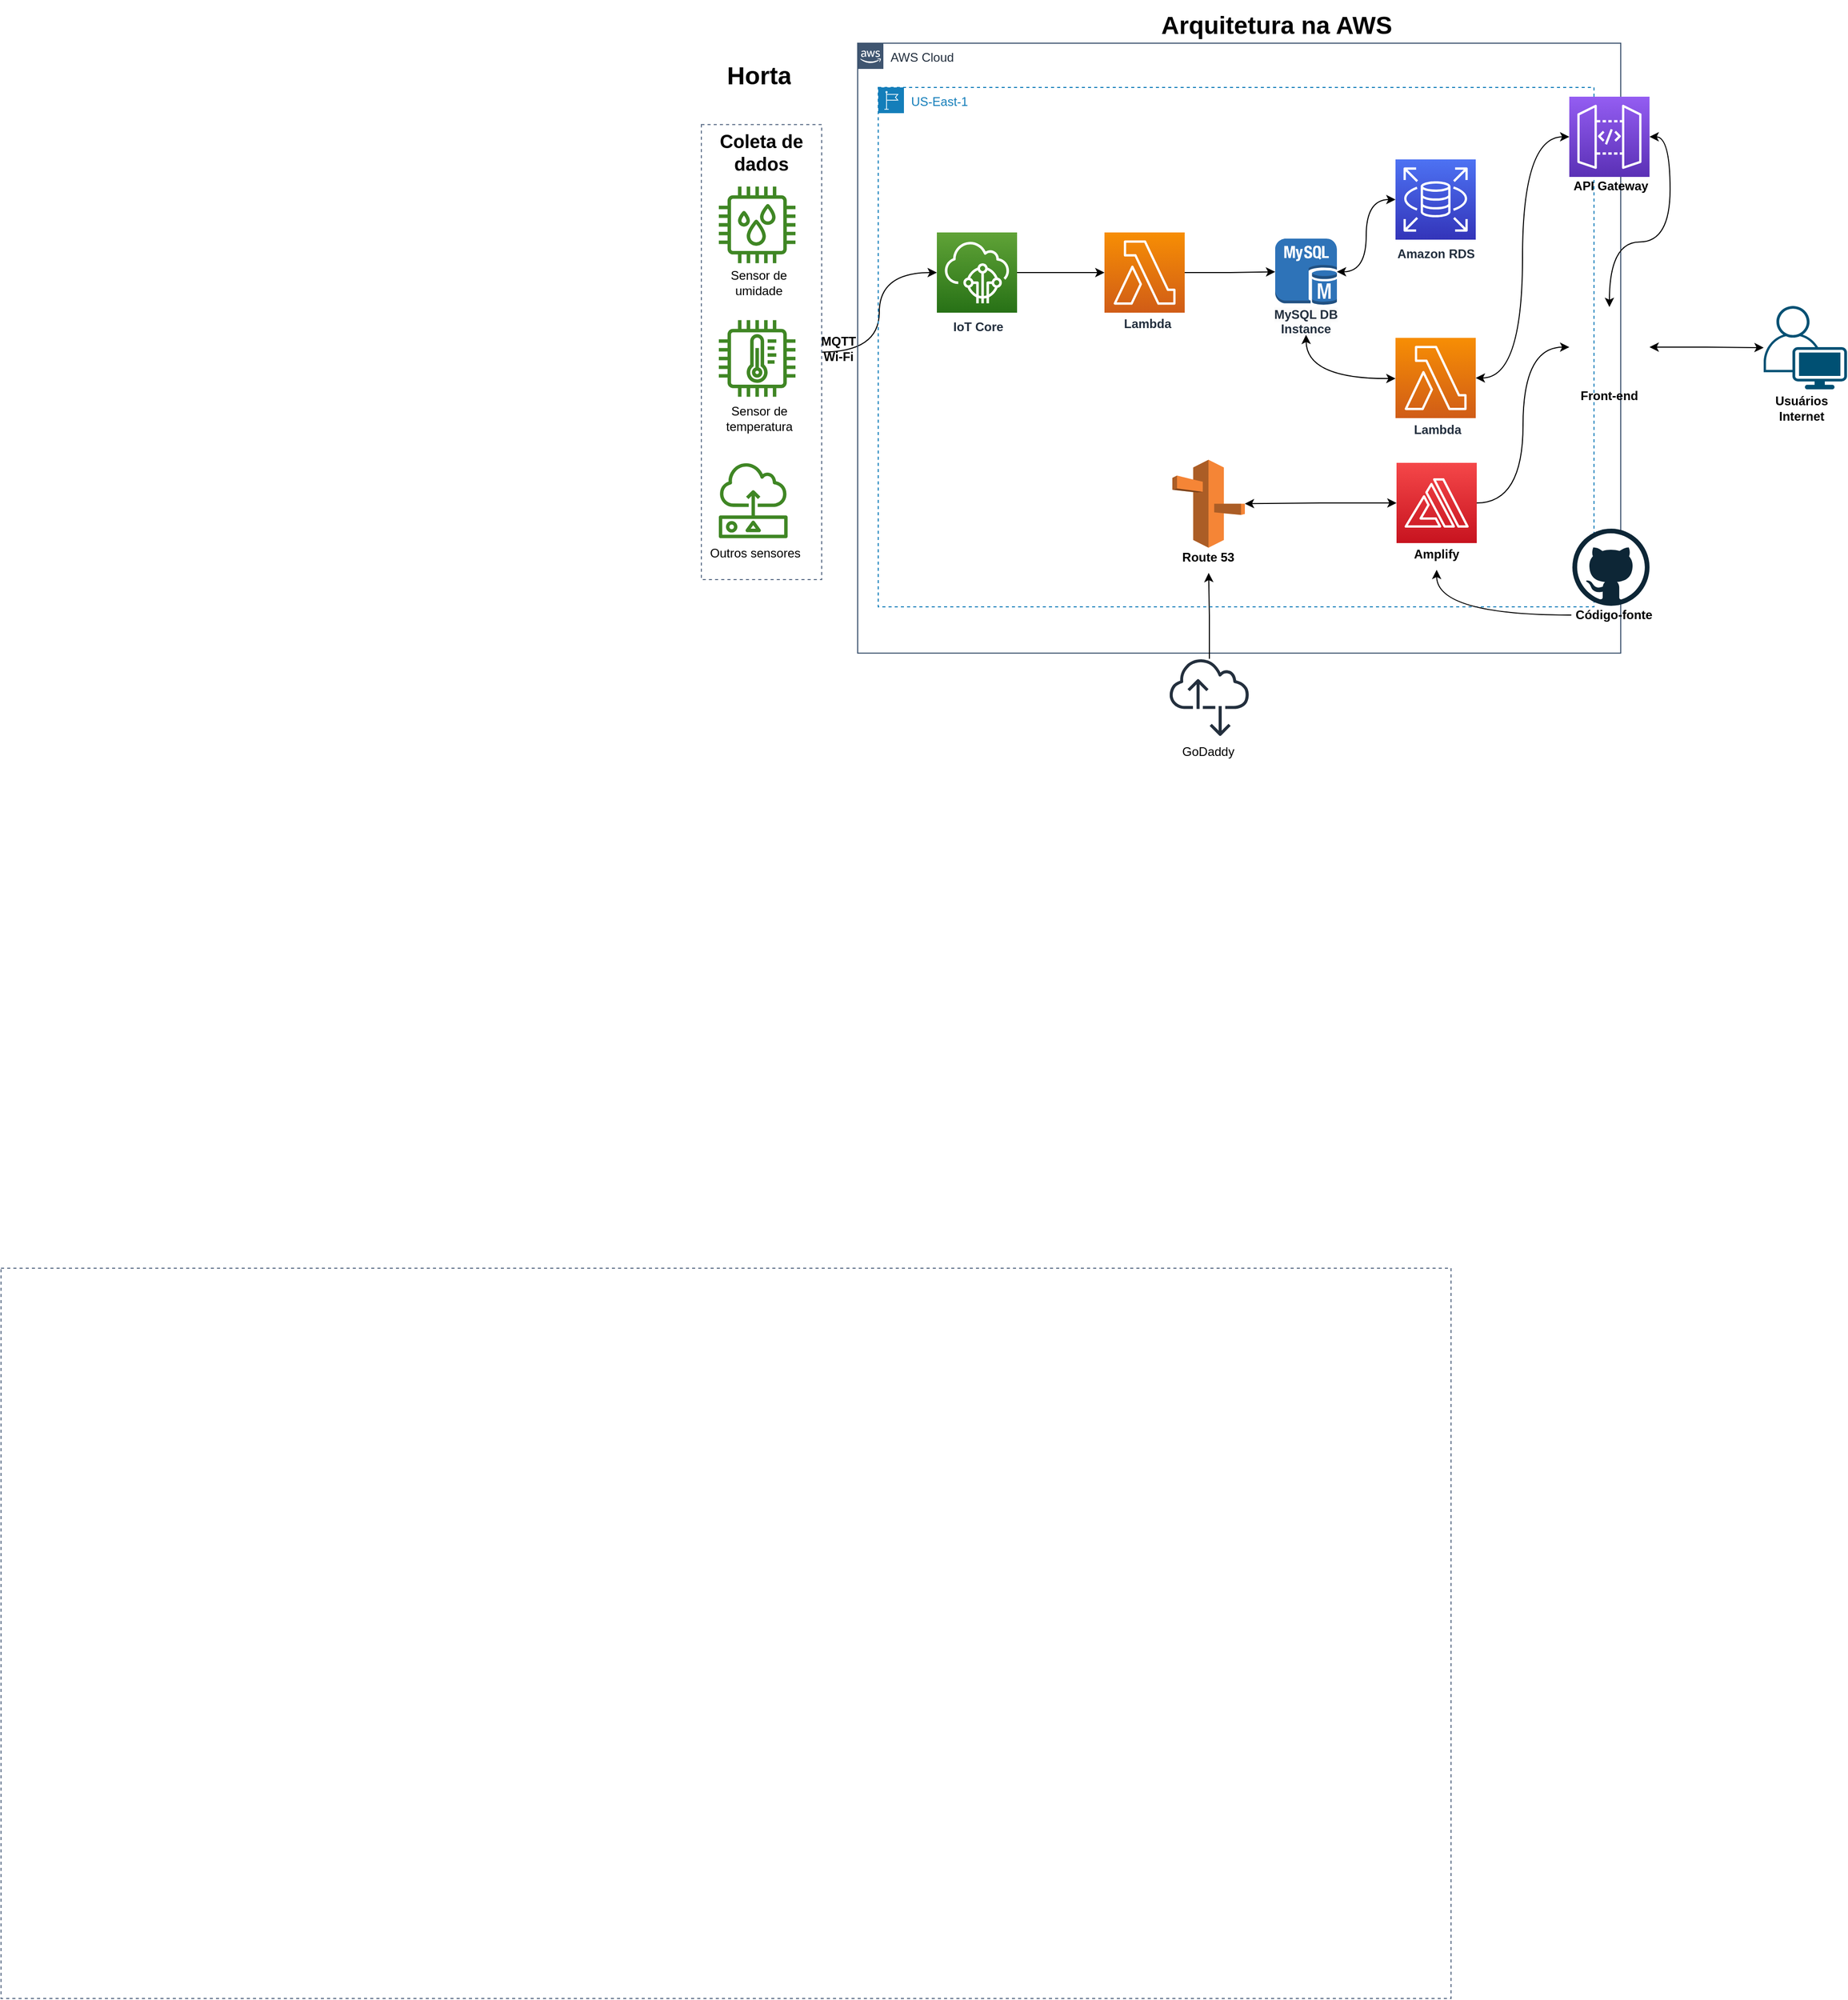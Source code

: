 <mxfile version="21.6.8" type="github">
  <diagram id="Ht1M8jgEwFfnCIfOTk4-" name="Page-1">
    <mxGraphModel dx="2234" dy="2758" grid="0" gridSize="10" guides="1" tooltips="1" connect="1" arrows="1" fold="1" page="0" pageScale="1" pageWidth="1169" pageHeight="827" background="#ffffff" math="0" shadow="0">
      <root>
        <mxCell id="0" />
        <mxCell id="1" parent="0" />
        <mxCell id="kr5C1dYKx8-NlbAN7hlA-49" style="edgeStyle=orthogonalEdgeStyle;rounded=0;orthogonalLoop=1;jettySize=auto;html=1;curved=1;" parent="1" source="kr5C1dYKx8-NlbAN7hlA-40" target="kr5C1dYKx8-NlbAN7hlA-3" edge="1">
          <mxGeometry relative="1" as="geometry" />
        </mxCell>
        <mxCell id="UEzPUAAOIrF-is8g5C7q-154" value="AWS Cloud" style="points=[[0,0],[0.25,0],[0.5,0],[0.75,0],[1,0],[1,0.25],[1,0.5],[1,0.75],[1,1],[0.75,1],[0.5,1],[0.25,1],[0,1],[0,0.75],[0,0.5],[0,0.25]];outlineConnect=0;gradientColor=none;html=1;whiteSpace=wrap;fontSize=12;fontStyle=0;shape=mxgraph.aws4.group;grIcon=mxgraph.aws4.group_aws_cloud_alt;strokeColor=#3F5570;fillColor=none;verticalAlign=top;align=left;spacingLeft=30;fontColor=#232F3E;dashed=0;labelBackgroundColor=#ffffff;container=0;pointerEvents=0;collapsible=0;recursiveResize=0;" parent="1" vertex="1">
          <mxGeometry x="377" y="-1667" width="742" height="593" as="geometry" />
        </mxCell>
        <mxCell id="kr5C1dYKx8-NlbAN7hlA-20" value="&lt;h1&gt;&lt;span style=&quot;background-color: initial;&quot;&gt;Horta&lt;/span&gt;&lt;br&gt;&lt;/h1&gt;" style="text;html=1;strokeColor=none;fillColor=none;spacing=5;spacingTop=-20;whiteSpace=wrap;overflow=hidden;rounded=0;" parent="1" vertex="1">
          <mxGeometry x="245" y="-1655" width="70" height="40" as="geometry" />
        </mxCell>
        <mxCell id="kr5C1dYKx8-NlbAN7hlA-2" value="Arquitetura na AWS" style="text;strokeColor=none;fillColor=none;html=1;fontSize=24;fontStyle=1;verticalAlign=middle;align=center;" parent="1" vertex="1">
          <mxGeometry x="631.5" y="-1709" width="305" height="50" as="geometry" />
        </mxCell>
        <mxCell id="kr5C1dYKx8-NlbAN7hlA-54" value="MQTT&lt;br&gt;Wi-Fi" style="text;html=1;align=center;verticalAlign=middle;resizable=0;points=[];autosize=1;strokeColor=none;fillColor=none;fontStyle=1" parent="1" vertex="1">
          <mxGeometry x="332" y="-1390.5" width="52" height="41" as="geometry" />
        </mxCell>
        <mxCell id="kr5C1dYKx8-NlbAN7hlA-90" value="" style="fillColor=none;strokeColor=#5A6C86;dashed=1;verticalAlign=top;fontStyle=0;fontColor=#5A6C86;whiteSpace=wrap;html=1;" parent="1" vertex="1">
          <mxGeometry x="-456" y="-476" width="1410" height="710" as="geometry" />
        </mxCell>
        <mxCell id="ZWRgUhdpEPvsVWQrZUbX-24" style="edgeStyle=orthogonalEdgeStyle;rounded=0;orthogonalLoop=1;jettySize=auto;html=1;" parent="1" source="ZWRgUhdpEPvsVWQrZUbX-22" target="ZWRgUhdpEPvsVWQrZUbX-20" edge="1">
          <mxGeometry relative="1" as="geometry" />
        </mxCell>
        <mxCell id="ZWRgUhdpEPvsVWQrZUbX-25" value="" style="group;fontStyle=1" parent="1" vertex="1" connectable="0">
          <mxGeometry x="680" y="-1070" width="78" height="107" as="geometry" />
        </mxCell>
        <mxCell id="ZWRgUhdpEPvsVWQrZUbX-22" value="" style="sketch=0;outlineConnect=0;fontColor=#232F3E;gradientColor=none;fillColor=#232F3D;strokeColor=none;dashed=0;verticalLabelPosition=bottom;verticalAlign=top;align=center;html=1;fontSize=12;fontStyle=0;aspect=fixed;pointerEvents=1;shape=mxgraph.aws4.internet_alt2;" parent="ZWRgUhdpEPvsVWQrZUbX-25" vertex="1">
          <mxGeometry width="78" height="78" as="geometry" />
        </mxCell>
        <mxCell id="ZWRgUhdpEPvsVWQrZUbX-23" value="GoDaddy" style="text;html=1;strokeColor=none;fillColor=none;align=center;verticalAlign=middle;whiteSpace=wrap;rounded=0;" parent="ZWRgUhdpEPvsVWQrZUbX-25" vertex="1">
          <mxGeometry x="8" y="77" width="60" height="30" as="geometry" />
        </mxCell>
        <mxCell id="ZWRgUhdpEPvsVWQrZUbX-46" value="" style="group" parent="1" vertex="1" connectable="0">
          <mxGeometry x="222" y="-1594.5" width="120" height="449" as="geometry" />
        </mxCell>
        <mxCell id="kr5C1dYKx8-NlbAN7hlA-40" value="&lt;font color=&quot;#000000&quot; style=&quot;font-size: 18px;&quot;&gt;&lt;b&gt;Coleta de dados&lt;/b&gt;&lt;/font&gt;" style="fillColor=none;strokeColor=#5A6C86;dashed=1;verticalAlign=top;fontStyle=0;fontColor=#5A6C86;whiteSpace=wrap;html=1;" parent="ZWRgUhdpEPvsVWQrZUbX-46" vertex="1">
          <mxGeometry x="3" y="6.687" width="117" height="442.313" as="geometry" />
        </mxCell>
        <mxCell id="kr5C1dYKx8-NlbAN7hlA-21" value="" style="group" parent="ZWRgUhdpEPvsVWQrZUbX-46" vertex="1" connectable="0">
          <mxGeometry x="20" y="66.872" width="78" height="255.548" as="geometry" />
        </mxCell>
        <mxCell id="kr5C1dYKx8-NlbAN7hlA-23" value="" style="group" parent="kr5C1dYKx8-NlbAN7hlA-21" vertex="1" connectable="0">
          <mxGeometry width="78" height="255.548" as="geometry" />
        </mxCell>
        <mxCell id="kr5C1dYKx8-NlbAN7hlA-17" value="" style="sketch=0;outlineConnect=0;fontColor=#232F3E;gradientColor=none;fillColor=#3F8624;strokeColor=none;dashed=0;verticalLabelPosition=bottom;verticalAlign=top;align=center;html=1;fontSize=12;fontStyle=0;aspect=fixed;pointerEvents=1;shape=mxgraph.aws4.iot_thing_humidity_sensor;" parent="kr5C1dYKx8-NlbAN7hlA-23" vertex="1">
          <mxGeometry width="74.515" height="74.515" as="geometry" />
        </mxCell>
        <mxCell id="kr5C1dYKx8-NlbAN7hlA-19" value="Sensor de umidade" style="text;html=1;strokeColor=none;fillColor=none;align=center;verticalAlign=middle;whiteSpace=wrap;rounded=0;" parent="kr5C1dYKx8-NlbAN7hlA-23" vertex="1">
          <mxGeometry x="9" y="74.515" width="60" height="38.213" as="geometry" />
        </mxCell>
        <mxCell id="kr5C1dYKx8-NlbAN7hlA-24" value="" style="group" parent="kr5C1dYKx8-NlbAN7hlA-23" vertex="1" connectable="0">
          <mxGeometry y="124.191" width="78" height="120.37" as="geometry" />
        </mxCell>
        <mxCell id="kr5C1dYKx8-NlbAN7hlA-42" value="" style="group" parent="kr5C1dYKx8-NlbAN7hlA-24" vertex="1" connectable="0">
          <mxGeometry y="5.732" width="78" height="114.638" as="geometry" />
        </mxCell>
        <mxCell id="kr5C1dYKx8-NlbAN7hlA-22" value="Sensor de temperatura" style="text;html=1;strokeColor=none;fillColor=none;align=center;verticalAlign=middle;whiteSpace=wrap;rounded=0;" parent="kr5C1dYKx8-NlbAN7hlA-42" vertex="1">
          <mxGeometry x="8.5" y="76.426" width="61" height="38.213" as="geometry" />
        </mxCell>
        <mxCell id="kr5C1dYKx8-NlbAN7hlA-41" value="" style="sketch=0;outlineConnect=0;fontColor=#232F3E;gradientColor=none;fillColor=#3F8624;strokeColor=none;dashed=0;verticalLabelPosition=bottom;verticalAlign=top;align=center;html=1;fontSize=12;fontStyle=0;aspect=fixed;pointerEvents=1;shape=mxgraph.aws4.iot_thing_temperature_sensor;" parent="kr5C1dYKx8-NlbAN7hlA-42" vertex="1">
          <mxGeometry width="74.515" height="74.515" as="geometry" />
        </mxCell>
        <mxCell id="kr5C1dYKx8-NlbAN7hlA-46" value="" style="sketch=0;outlineConnect=0;fontColor=#232F3E;gradientColor=none;fillColor=#3F8624;strokeColor=none;dashed=0;verticalLabelPosition=bottom;verticalAlign=top;align=center;html=1;fontSize=12;fontStyle=0;aspect=fixed;pointerEvents=1;shape=mxgraph.aws4.sensor;" parent="ZWRgUhdpEPvsVWQrZUbX-46" vertex="1">
          <mxGeometry x="20" y="334.362" width="66.872" height="74.515" as="geometry" />
        </mxCell>
        <mxCell id="kr5C1dYKx8-NlbAN7hlA-47" value="Outros sensores" style="text;html=1;align=center;verticalAlign=middle;resizable=0;points=[];autosize=1;strokeColor=none;fillColor=none;" parent="ZWRgUhdpEPvsVWQrZUbX-46" vertex="1">
          <mxGeometry y="408.877" width="110" height="30" as="geometry" />
        </mxCell>
        <mxCell id="kr5C1dYKx8-NlbAN7hlA-50" value="US-East-1&lt;br&gt;" style="points=[[0,0],[0.25,0],[0.5,0],[0.75,0],[1,0],[1,0.25],[1,0.5],[1,0.75],[1,1],[0.75,1],[0.5,1],[0.25,1],[0,1],[0,0.75],[0,0.5],[0,0.25]];outlineConnect=0;gradientColor=none;html=1;whiteSpace=wrap;fontSize=12;fontStyle=0;container=1;pointerEvents=0;collapsible=0;recursiveResize=0;shape=mxgraph.aws4.group;grIcon=mxgraph.aws4.group_region;strokeColor=#147EBA;fillColor=none;verticalAlign=top;align=left;spacingLeft=30;fontColor=#147EBA;dashed=1;" parent="1" vertex="1">
          <mxGeometry x="397" y="-1624" width="696" height="505" as="geometry" />
        </mxCell>
        <mxCell id="PHAPixelp1myfmrrP2Om-14" style="edgeStyle=orthogonalEdgeStyle;rounded=0;orthogonalLoop=1;jettySize=auto;html=1;startArrow=classic;startFill=1;curved=1;" parent="kr5C1dYKx8-NlbAN7hlA-50" source="kr5C1dYKx8-NlbAN7hlA-10" target="kr5C1dYKx8-NlbAN7hlA-13" edge="1">
          <mxGeometry relative="1" as="geometry" />
        </mxCell>
        <mxCell id="kr5C1dYKx8-NlbAN7hlA-10" value="&lt;b&gt;Amazon RDS&lt;/b&gt;" style="sketch=0;points=[[0,0,0],[0.25,0,0],[0.5,0,0],[0.75,0,0],[1,0,0],[0,1,0],[0.25,1,0],[0.5,1,0],[0.75,1,0],[1,1,0],[0,0.25,0],[0,0.5,0],[0,0.75,0],[1,0.25,0],[1,0.5,0],[1,0.75,0]];outlineConnect=0;fontColor=#232F3E;gradientColor=#4D72F3;gradientDirection=north;fillColor=#3334B9;strokeColor=#ffffff;dashed=0;verticalLabelPosition=bottom;verticalAlign=top;align=center;html=1;fontSize=12;fontStyle=0;aspect=fixed;shape=mxgraph.aws4.resourceIcon;resIcon=mxgraph.aws4.rds;" parent="kr5C1dYKx8-NlbAN7hlA-50" vertex="1">
          <mxGeometry x="503" y="70" width="78" height="78" as="geometry" />
        </mxCell>
        <mxCell id="kr5C1dYKx8-NlbAN7hlA-16" value="" style="group;fontStyle=0" parent="kr5C1dYKx8-NlbAN7hlA-50" vertex="1" connectable="0">
          <mxGeometry x="381" y="147" width="70" height="99.5" as="geometry" />
        </mxCell>
        <mxCell id="kr5C1dYKx8-NlbAN7hlA-13" value="" style="outlineConnect=0;dashed=0;verticalLabelPosition=bottom;verticalAlign=top;align=center;html=1;shape=mxgraph.aws3.mysql_db_instance;fillColor=#2E73B8;gradientColor=none;" parent="kr5C1dYKx8-NlbAN7hlA-16" vertex="1">
          <mxGeometry x="5" width="60" height="64.5" as="geometry" />
        </mxCell>
        <mxCell id="kr5C1dYKx8-NlbAN7hlA-14" value="&lt;span style=&quot;color: rgb(35, 47, 62); font-family: Helvetica; font-size: 12px; font-style: normal; font-variant-ligatures: normal; font-variant-caps: normal; letter-spacing: normal; orphans: 2; text-indent: 0px; text-transform: none; widows: 2; word-spacing: 0px; -webkit-text-stroke-width: 0px; background-color: rgb(251, 251, 251); text-decoration-thickness: initial; text-decoration-style: initial; text-decoration-color: initial; float: none; display: inline !important;&quot;&gt;&lt;b&gt;MySQL DB Instance&lt;/b&gt;&lt;/span&gt;" style="text;whiteSpace=wrap;html=1;align=center;fillColor=none;" parent="kr5C1dYKx8-NlbAN7hlA-16" vertex="1">
          <mxGeometry y="59.5" width="70" height="40" as="geometry" />
        </mxCell>
        <mxCell id="PHAPixelp1myfmrrP2Om-18" style="edgeStyle=orthogonalEdgeStyle;rounded=0;orthogonalLoop=1;jettySize=auto;html=1;curved=1;startArrow=classic;startFill=1;" parent="kr5C1dYKx8-NlbAN7hlA-50" edge="1">
          <mxGeometry relative="1" as="geometry">
            <mxPoint x="503" y="283" as="sourcePoint" />
            <mxPoint x="416" y="240.5" as="targetPoint" />
          </mxGeometry>
        </mxCell>
        <mxCell id="PHAPixelp1myfmrrP2Om-1" value="" style="sketch=0;points=[[0,0,0],[0.25,0,0],[0.5,0,0],[0.75,0,0],[1,0,0],[0,1,0],[0.25,1,0],[0.5,1,0],[0.75,1,0],[1,1,0],[0,0.25,0],[0,0.5,0],[0,0.75,0],[1,0.25,0],[1,0.5,0],[1,0.75,0]];outlineConnect=0;fontColor=#232F3E;gradientColor=#F78E04;gradientDirection=north;fillColor=#D05C17;strokeColor=#ffffff;dashed=0;verticalLabelPosition=bottom;verticalAlign=top;align=center;html=1;fontSize=12;fontStyle=0;aspect=fixed;shape=mxgraph.aws4.resourceIcon;resIcon=mxgraph.aws4.lambda;" parent="kr5C1dYKx8-NlbAN7hlA-50" vertex="1">
          <mxGeometry x="503" y="243.5" width="78" height="78" as="geometry" />
        </mxCell>
        <mxCell id="kr5C1dYKx8-NlbAN7hlA-8" value="" style="group" parent="kr5C1dYKx8-NlbAN7hlA-50" vertex="1" connectable="0">
          <mxGeometry x="57" y="141" width="78" height="118" as="geometry" />
        </mxCell>
        <mxCell id="kr5C1dYKx8-NlbAN7hlA-6" value="&lt;div style=&quot;text-align: center;&quot;&gt;&lt;font color=&quot;#232f3e&quot;&gt;&lt;span style=&quot;background-color: rgb(255, 255, 255);&quot;&gt;IoT Core&lt;/span&gt;&lt;/font&gt;&lt;/div&gt;" style="text;whiteSpace=wrap;html=1;fontStyle=1" parent="kr5C1dYKx8-NlbAN7hlA-8" vertex="1">
          <mxGeometry x="13.5" y="78" width="51" height="40" as="geometry" />
        </mxCell>
        <mxCell id="kr5C1dYKx8-NlbAN7hlA-3" value="" style="sketch=0;points=[[0,0,0],[0.25,0,0],[0.5,0,0],[0.75,0,0],[1,0,0],[0,1,0],[0.25,1,0],[0.5,1,0],[0.75,1,0],[1,1,0],[0,0.25,0],[0,0.5,0],[0,0.75,0],[1,0.25,0],[1,0.5,0],[1,0.75,0]];outlineConnect=0;fontColor=#232F3E;gradientColor=#60A337;gradientDirection=north;fillColor=#277116;strokeColor=#ffffff;dashed=0;verticalLabelPosition=bottom;verticalAlign=top;align=center;html=1;fontSize=12;fontStyle=0;aspect=fixed;shape=mxgraph.aws4.resourceIcon;resIcon=mxgraph.aws4.iot_core;" parent="kr5C1dYKx8-NlbAN7hlA-8" vertex="1">
          <mxGeometry width="78" height="78" as="geometry" />
        </mxCell>
        <mxCell id="kr5C1dYKx8-NlbAN7hlA-51" style="edgeStyle=orthogonalEdgeStyle;rounded=0;orthogonalLoop=1;jettySize=auto;html=1;exitX=1;exitY=0.5;exitDx=0;exitDy=0;exitPerimeter=0;" parent="kr5C1dYKx8-NlbAN7hlA-50" source="kr5C1dYKx8-NlbAN7hlA-3" target="PHAPixelp1myfmrrP2Om-6" edge="1">
          <mxGeometry relative="1" as="geometry">
            <mxPoint x="217.001" y="180" as="targetPoint" />
          </mxGeometry>
        </mxCell>
        <mxCell id="PHAPixelp1myfmrrP2Om-16" style="edgeStyle=orthogonalEdgeStyle;rounded=0;orthogonalLoop=1;jettySize=auto;html=1;" parent="kr5C1dYKx8-NlbAN7hlA-50" source="PHAPixelp1myfmrrP2Om-6" target="kr5C1dYKx8-NlbAN7hlA-13" edge="1">
          <mxGeometry relative="1" as="geometry" />
        </mxCell>
        <mxCell id="PHAPixelp1myfmrrP2Om-6" value="" style="sketch=0;points=[[0,0,0],[0.25,0,0],[0.5,0,0],[0.75,0,0],[1,0,0],[0,1,0],[0.25,1,0],[0.5,1,0],[0.75,1,0],[1,1,0],[0,0.25,0],[0,0.5,0],[0,0.75,0],[1,0.25,0],[1,0.5,0],[1,0.75,0]];outlineConnect=0;fontColor=#232F3E;gradientColor=#F78E04;gradientDirection=north;fillColor=#D05C17;strokeColor=#ffffff;dashed=0;verticalLabelPosition=bottom;verticalAlign=top;align=center;html=1;fontSize=12;fontStyle=0;aspect=fixed;shape=mxgraph.aws4.resourceIcon;resIcon=mxgraph.aws4.lambda;" parent="kr5C1dYKx8-NlbAN7hlA-50" vertex="1">
          <mxGeometry x="220" y="141" width="78" height="78" as="geometry" />
        </mxCell>
        <mxCell id="PHAPixelp1myfmrrP2Om-10" value="&lt;span style=&quot;color: rgb(35, 47, 62); font-family: Helvetica; font-size: 12px; font-style: normal; font-variant-ligatures: normal; font-variant-caps: normal; letter-spacing: normal; orphans: 2; text-align: center; text-indent: 0px; text-transform: none; widows: 2; word-spacing: 0px; -webkit-text-stroke-width: 0px; background-color: rgb(255, 255, 255); text-decoration-thickness: initial; text-decoration-style: initial; text-decoration-color: initial; float: none; display: inline !important;&quot;&gt;Lambda&lt;/span&gt;" style="text;whiteSpace=wrap;html=1;fontStyle=1" parent="kr5C1dYKx8-NlbAN7hlA-50" vertex="1">
          <mxGeometry x="237.003" y="216.003" width="74" height="36" as="geometry" />
        </mxCell>
        <mxCell id="PHAPixelp1myfmrrP2Om-21" value="&lt;span style=&quot;color: rgb(35, 47, 62); font-family: Helvetica; font-size: 12px; font-style: normal; font-variant-ligatures: normal; font-variant-caps: normal; letter-spacing: normal; orphans: 2; text-align: center; text-indent: 0px; text-transform: none; widows: 2; word-spacing: 0px; -webkit-text-stroke-width: 0px; background-color: rgb(255, 255, 255); text-decoration-thickness: initial; text-decoration-style: initial; text-decoration-color: initial; float: none; display: inline !important;&quot;&gt;Lambda&lt;/span&gt;" style="text;whiteSpace=wrap;html=1;fontStyle=1" parent="kr5C1dYKx8-NlbAN7hlA-50" vertex="1">
          <mxGeometry x="519" y="319" width="48" height="22" as="geometry" />
        </mxCell>
        <mxCell id="ZWRgUhdpEPvsVWQrZUbX-3" value="" style="group;fontStyle=0" parent="kr5C1dYKx8-NlbAN7hlA-50" vertex="1" connectable="0">
          <mxGeometry x="504" y="365" width="78" height="104" as="geometry" />
        </mxCell>
        <mxCell id="ZWRgUhdpEPvsVWQrZUbX-1" value="" style="sketch=0;points=[[0,0,0],[0.25,0,0],[0.5,0,0],[0.75,0,0],[1,0,0],[0,1,0],[0.25,1,0],[0.5,1,0],[0.75,1,0],[1,1,0],[0,0.25,0],[0,0.5,0],[0,0.75,0],[1,0.25,0],[1,0.5,0],[1,0.75,0]];outlineConnect=0;fontColor=#232F3E;gradientColor=#F54749;gradientDirection=north;fillColor=#C7131F;strokeColor=#ffffff;dashed=0;verticalLabelPosition=bottom;verticalAlign=top;align=center;html=1;fontSize=12;fontStyle=0;aspect=fixed;shape=mxgraph.aws4.resourceIcon;resIcon=mxgraph.aws4.amplify;" parent="ZWRgUhdpEPvsVWQrZUbX-3" vertex="1">
          <mxGeometry width="78" height="78" as="geometry" />
        </mxCell>
        <mxCell id="ZWRgUhdpEPvsVWQrZUbX-2" value="&lt;b&gt;Amplify&lt;/b&gt;" style="text;html=1;strokeColor=none;fillColor=none;align=center;verticalAlign=middle;whiteSpace=wrap;rounded=0;" parent="ZWRgUhdpEPvsVWQrZUbX-3" vertex="1">
          <mxGeometry x="9" y="74" width="60" height="30" as="geometry" />
        </mxCell>
        <mxCell id="ZWRgUhdpEPvsVWQrZUbX-18" value="" style="outlineConnect=0;dashed=0;verticalLabelPosition=bottom;verticalAlign=top;align=center;html=1;shape=mxgraph.aws3.route_53;fillColor=#F58536;gradientColor=none;" parent="kr5C1dYKx8-NlbAN7hlA-50" vertex="1">
          <mxGeometry x="286" y="362" width="70.5" height="85.5" as="geometry" />
        </mxCell>
        <mxCell id="ZWRgUhdpEPvsVWQrZUbX-19" style="edgeStyle=orthogonalEdgeStyle;rounded=0;orthogonalLoop=1;jettySize=auto;html=1;startArrow=classic;startFill=1;" parent="kr5C1dYKx8-NlbAN7hlA-50" source="ZWRgUhdpEPvsVWQrZUbX-1" target="ZWRgUhdpEPvsVWQrZUbX-18" edge="1">
          <mxGeometry relative="1" as="geometry" />
        </mxCell>
        <mxCell id="ZWRgUhdpEPvsVWQrZUbX-20" value="Route 53" style="text;html=1;strokeColor=none;fillColor=none;align=center;verticalAlign=middle;whiteSpace=wrap;rounded=0;fontStyle=1" parent="kr5C1dYKx8-NlbAN7hlA-50" vertex="1">
          <mxGeometry x="291.25" y="442" width="60" height="30" as="geometry" />
        </mxCell>
        <mxCell id="tOBE2ij9R8ltX2BWkYcG-6" value="" style="group" vertex="1" connectable="0" parent="1">
          <mxGeometry x="1254" y="-1407" width="81" height="113" as="geometry" />
        </mxCell>
        <mxCell id="tOBE2ij9R8ltX2BWkYcG-13" value="Usuários&lt;br&gt;Internet" style="text;html=1;strokeColor=none;fillColor=none;align=center;verticalAlign=middle;whiteSpace=wrap;rounded=0;fontStyle=1" vertex="1" parent="tOBE2ij9R8ltX2BWkYcG-6">
          <mxGeometry x="10.5" y="79.5" width="60" height="30" as="geometry" />
        </mxCell>
        <mxCell id="PHAPixelp1myfmrrP2Om-19" style="edgeStyle=orthogonalEdgeStyle;rounded=0;orthogonalLoop=1;jettySize=auto;html=1;entryX=0;entryY=0.5;entryDx=0;entryDy=0;entryPerimeter=0;curved=1;startArrow=classic;startFill=1;" parent="1" source="PHAPixelp1myfmrrP2Om-1" target="PHAPixelp1myfmrrP2Om-2" edge="1">
          <mxGeometry relative="1" as="geometry" />
        </mxCell>
        <mxCell id="tOBE2ij9R8ltX2BWkYcG-12" style="edgeStyle=orthogonalEdgeStyle;rounded=0;orthogonalLoop=1;jettySize=auto;html=1;startArrow=classic;startFill=1;" edge="1" parent="1" source="ZWRgUhdpEPvsVWQrZUbX-10" target="tOBE2ij9R8ltX2BWkYcG-4">
          <mxGeometry relative="1" as="geometry" />
        </mxCell>
        <mxCell id="tOBE2ij9R8ltX2BWkYcG-24" style="edgeStyle=orthogonalEdgeStyle;rounded=0;orthogonalLoop=1;jettySize=auto;html=1;entryX=1;entryY=0.5;entryDx=0;entryDy=0;entryPerimeter=0;curved=1;startArrow=classic;startFill=1;" edge="1" parent="1" source="ZWRgUhdpEPvsVWQrZUbX-10" target="PHAPixelp1myfmrrP2Om-2">
          <mxGeometry relative="1" as="geometry" />
        </mxCell>
        <mxCell id="ZWRgUhdpEPvsVWQrZUbX-10" value="" style="shape=image;html=1;verticalAlign=top;verticalLabelPosition=bottom;labelBackgroundColor=#ffffff;imageAspect=0;aspect=fixed;image=https://cdn2.iconfinder.com/data/icons/circle-icons-1/64/browser-128.png;container=0;" parent="1" vertex="1">
          <mxGeometry x="1069" y="-1410.5" width="78" height="78" as="geometry" />
        </mxCell>
        <mxCell id="tOBE2ij9R8ltX2BWkYcG-15" value="" style="group" vertex="1" connectable="0" parent="1">
          <mxGeometry x="1071" y="-1195" width="83" height="99" as="geometry" />
        </mxCell>
        <mxCell id="tOBE2ij9R8ltX2BWkYcG-22" value="" style="group" vertex="1" connectable="0" parent="tOBE2ij9R8ltX2BWkYcG-15">
          <mxGeometry width="83" height="99" as="geometry" />
        </mxCell>
        <mxCell id="ZWRgUhdpEPvsVWQrZUbX-8" value="Código-fonte" style="text;html=1;strokeColor=none;fillColor=none;align=center;verticalAlign=middle;whiteSpace=wrap;rounded=0;fontStyle=1" parent="tOBE2ij9R8ltX2BWkYcG-22" vertex="1">
          <mxGeometry y="69" width="83" height="30" as="geometry" />
        </mxCell>
        <mxCell id="ZWRgUhdpEPvsVWQrZUbX-7" value="" style="dashed=0;outlineConnect=0;html=1;align=center;labelPosition=center;verticalLabelPosition=bottom;verticalAlign=top;shape=mxgraph.weblogos.github" parent="tOBE2ij9R8ltX2BWkYcG-22" vertex="1">
          <mxGeometry x="1" width="75" height="75" as="geometry" />
        </mxCell>
        <mxCell id="tOBE2ij9R8ltX2BWkYcG-17" value="" style="group" vertex="1" connectable="0" parent="1">
          <mxGeometry x="1064" y="-1615" width="90" height="100" as="geometry" />
        </mxCell>
        <mxCell id="kr5C1dYKx8-NlbAN7hlA-84" value="API Gateway" style="text;html=1;align=center;verticalAlign=middle;resizable=0;points=[];autosize=1;strokeColor=none;fillColor=none;fontStyle=1" parent="tOBE2ij9R8ltX2BWkYcG-17" vertex="1">
          <mxGeometry x="-1" y="74" width="91" height="26" as="geometry" />
        </mxCell>
        <mxCell id="PHAPixelp1myfmrrP2Om-2" value="" style="sketch=0;points=[[0,0,0],[0.25,0,0],[0.5,0,0],[0.75,0,0],[1,0,0],[0,1,0],[0.25,1,0],[0.5,1,0],[0.75,1,0],[1,1,0],[0,0.25,0],[0,0.5,0],[0,0.75,0],[1,0.25,0],[1,0.5,0],[1,0.75,0]];outlineConnect=0;fontColor=#232F3E;gradientColor=#945DF2;gradientDirection=north;fillColor=#5A30B5;strokeColor=#ffffff;dashed=0;verticalLabelPosition=bottom;verticalAlign=top;align=center;html=1;fontSize=12;fontStyle=0;aspect=fixed;shape=mxgraph.aws4.resourceIcon;resIcon=mxgraph.aws4.api_gateway;" parent="tOBE2ij9R8ltX2BWkYcG-17" vertex="1">
          <mxGeometry x="5" width="78" height="78" as="geometry" />
        </mxCell>
        <mxCell id="tOBE2ij9R8ltX2BWkYcG-23" style="edgeStyle=orthogonalEdgeStyle;rounded=0;orthogonalLoop=1;jettySize=auto;html=1;entryX=0.5;entryY=1;entryDx=0;entryDy=0;curved=1;" edge="1" parent="1" source="ZWRgUhdpEPvsVWQrZUbX-8" target="ZWRgUhdpEPvsVWQrZUbX-2">
          <mxGeometry relative="1" as="geometry" />
        </mxCell>
        <mxCell id="tOBE2ij9R8ltX2BWkYcG-25" style="edgeStyle=orthogonalEdgeStyle;rounded=0;orthogonalLoop=1;jettySize=auto;html=1;entryX=0;entryY=0.5;entryDx=0;entryDy=0;curved=1;" edge="1" parent="1" source="ZWRgUhdpEPvsVWQrZUbX-1" target="ZWRgUhdpEPvsVWQrZUbX-10">
          <mxGeometry relative="1" as="geometry" />
        </mxCell>
        <mxCell id="tOBE2ij9R8ltX2BWkYcG-26" value="Front-end" style="text;html=1;strokeColor=none;fillColor=none;align=center;verticalAlign=middle;whiteSpace=wrap;rounded=0;fontStyle=1" vertex="1" parent="1">
          <mxGeometry x="1078" y="-1339" width="60" height="30" as="geometry" />
        </mxCell>
        <mxCell id="tOBE2ij9R8ltX2BWkYcG-4" value="" style="points=[[0.35,0,0],[0.98,0.51,0],[1,0.71,0],[0.67,1,0],[0,0.795,0],[0,0.65,0]];verticalLabelPosition=bottom;sketch=0;html=1;verticalAlign=top;aspect=fixed;align=center;pointerEvents=1;shape=mxgraph.cisco19.user;fillColor=#005073;strokeColor=none;" vertex="1" parent="1">
          <mxGeometry x="1258" y="-1411.5" width="81" height="81" as="geometry" />
        </mxCell>
      </root>
    </mxGraphModel>
  </diagram>
</mxfile>
